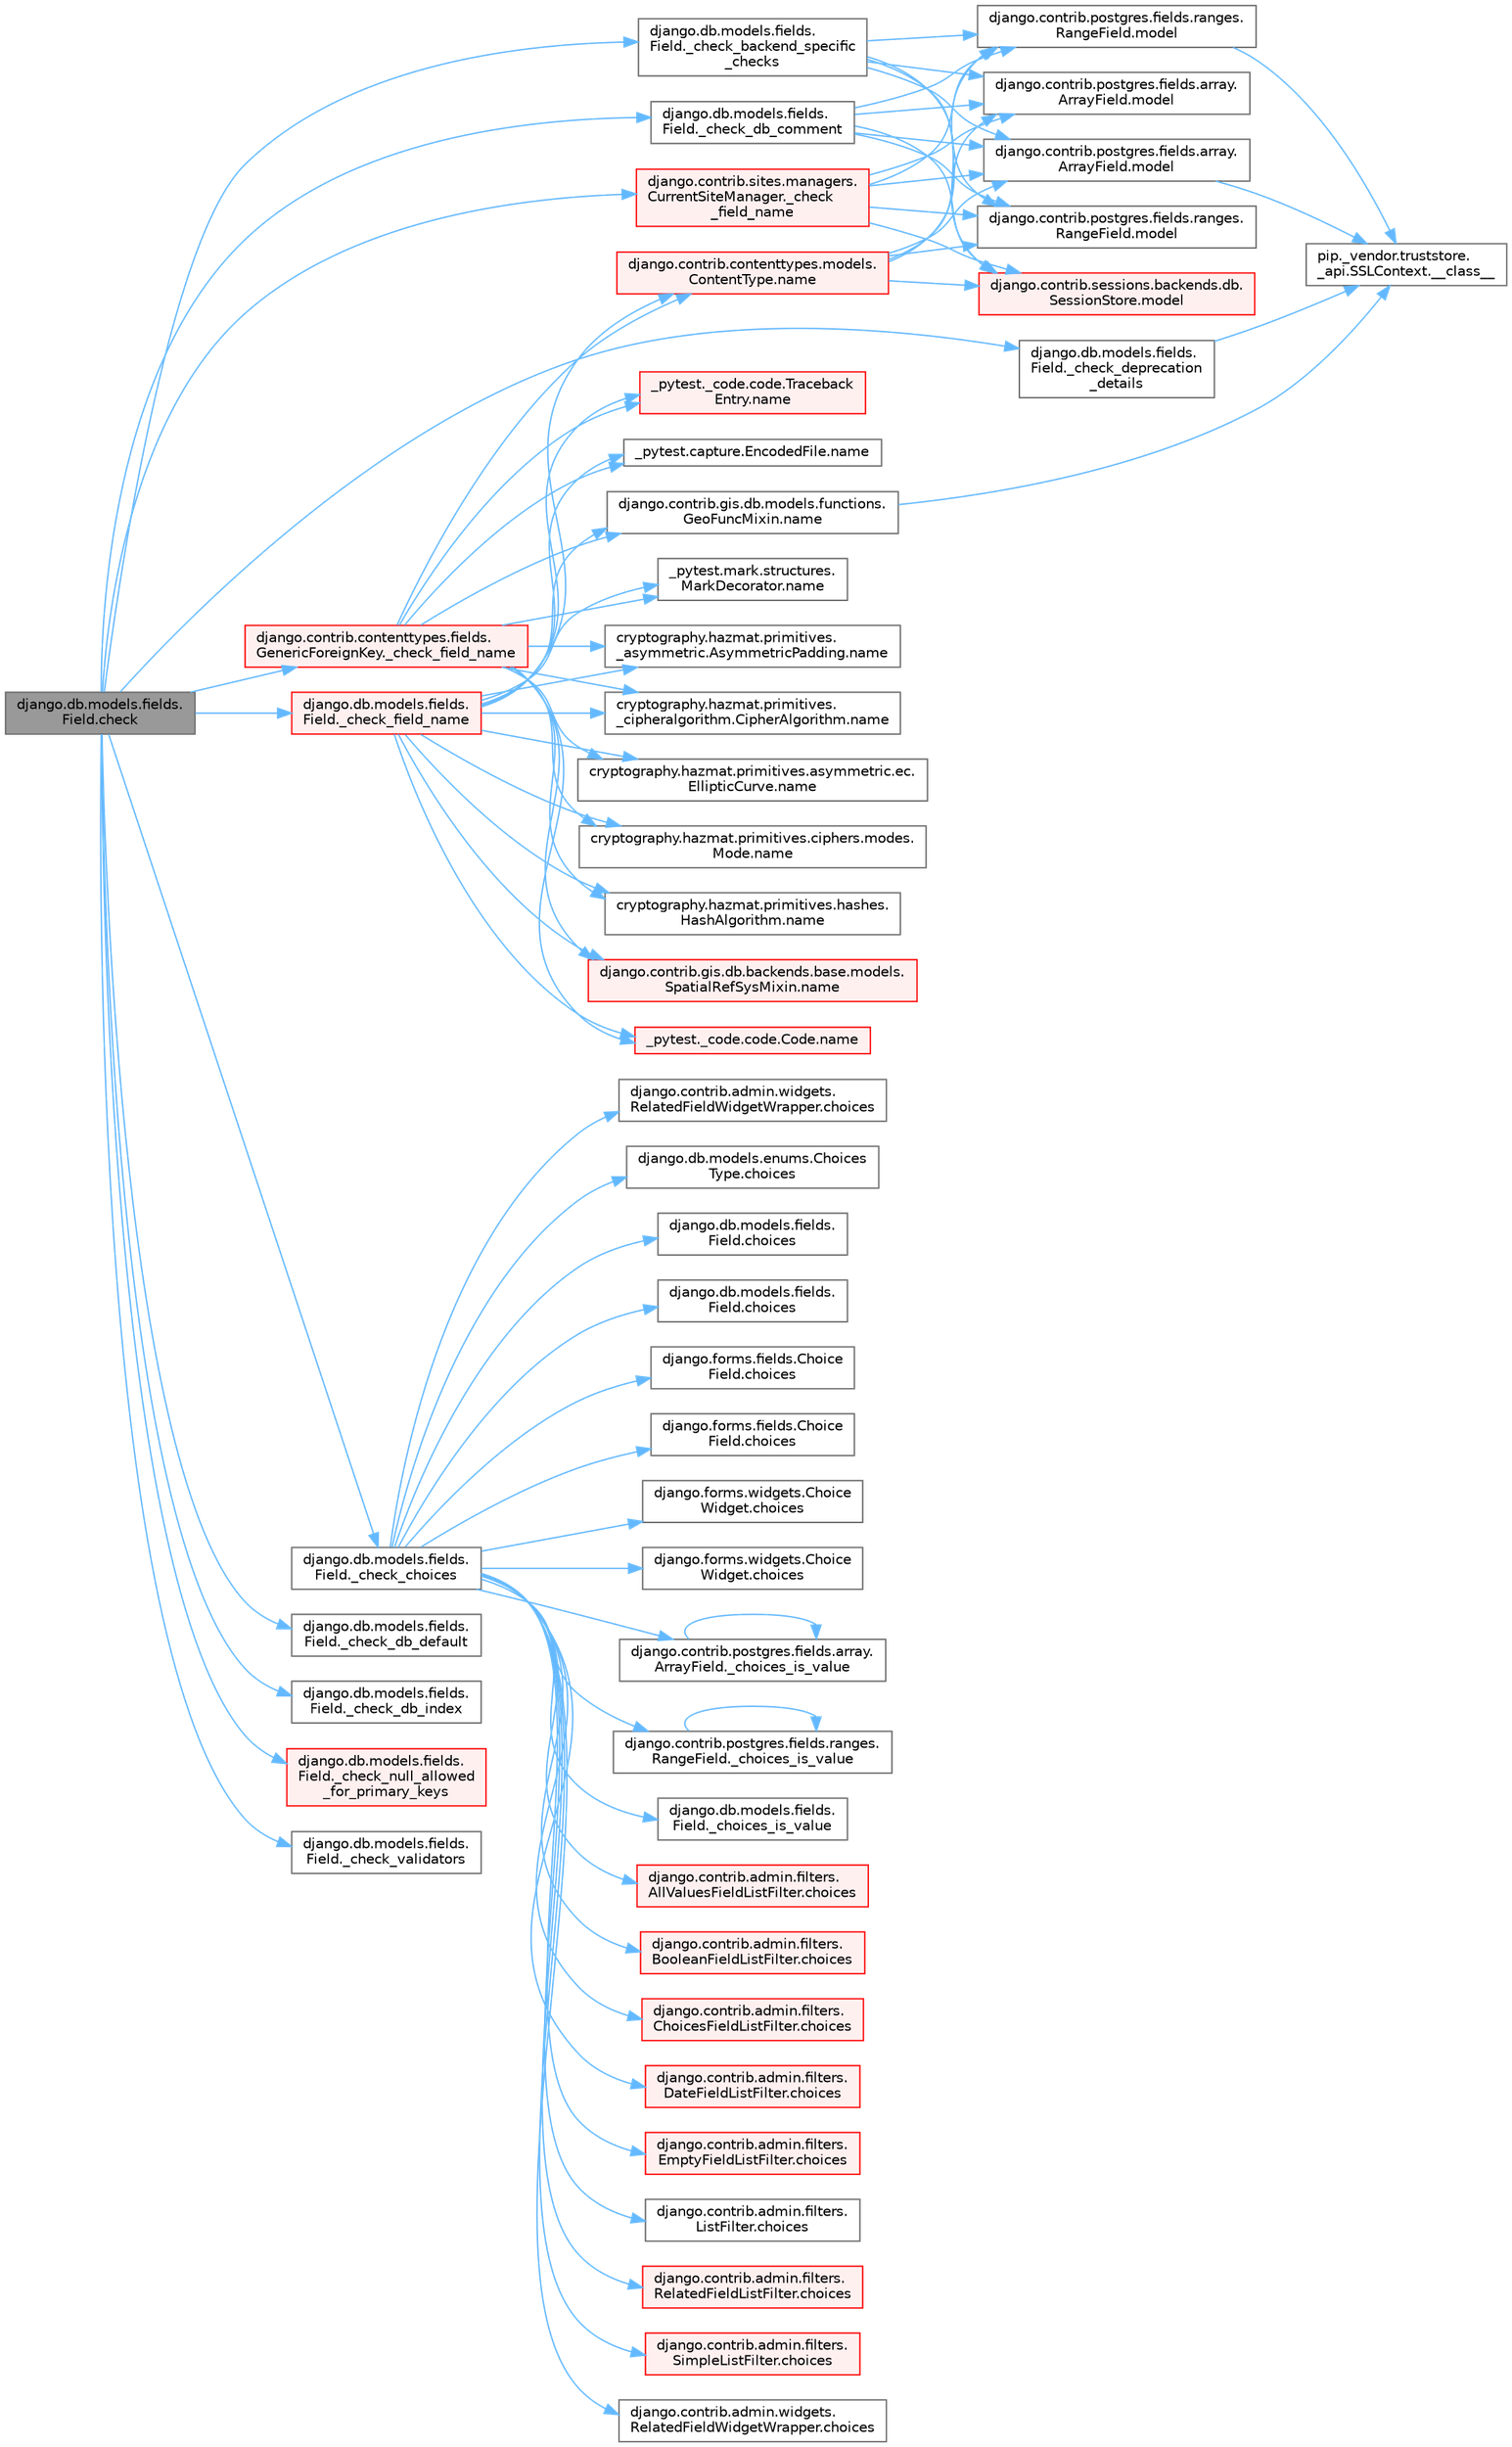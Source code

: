 digraph "django.db.models.fields.Field.check"
{
 // LATEX_PDF_SIZE
  bgcolor="transparent";
  edge [fontname=Helvetica,fontsize=10,labelfontname=Helvetica,labelfontsize=10];
  node [fontname=Helvetica,fontsize=10,shape=box,height=0.2,width=0.4];
  rankdir="LR";
  Node1 [id="Node000001",label="django.db.models.fields.\lField.check",height=0.2,width=0.4,color="gray40", fillcolor="grey60", style="filled", fontcolor="black",tooltip=" "];
  Node1 -> Node2 [id="edge1_Node000001_Node000002",color="steelblue1",style="solid",tooltip=" "];
  Node2 [id="Node000002",label="django.db.models.fields.\lField._check_backend_specific\l_checks",height=0.2,width=0.4,color="grey40", fillcolor="white", style="filled",URL="$classdjango_1_1db_1_1models_1_1fields_1_1_field.html#a2b1c866fbad8b34a7cb28782716a1d63",tooltip=" "];
  Node2 -> Node3 [id="edge2_Node000002_Node000003",color="steelblue1",style="solid",tooltip=" "];
  Node3 [id="Node000003",label="django.contrib.postgres.fields.array.\lArrayField.model",height=0.2,width=0.4,color="grey40", fillcolor="white", style="filled",URL="$classdjango_1_1contrib_1_1postgres_1_1fields_1_1array_1_1_array_field.html#a4402eef4c4784e00671c9f229481f4c1",tooltip=" "];
  Node3 -> Node4 [id="edge3_Node000003_Node000004",color="steelblue1",style="solid",tooltip=" "];
  Node4 [id="Node000004",label="pip._vendor.truststore.\l_api.SSLContext.__class__",height=0.2,width=0.4,color="grey40", fillcolor="white", style="filled",URL="$classpip_1_1__vendor_1_1truststore_1_1__api_1_1_s_s_l_context.html#a530861514f31eabaa3f513557d6e66de",tooltip=" "];
  Node2 -> Node5 [id="edge4_Node000002_Node000005",color="steelblue1",style="solid",tooltip=" "];
  Node5 [id="Node000005",label="django.contrib.postgres.fields.array.\lArrayField.model",height=0.2,width=0.4,color="grey40", fillcolor="white", style="filled",URL="$classdjango_1_1contrib_1_1postgres_1_1fields_1_1array_1_1_array_field.html#a50a2796de85f960ca282b56ef2d9446c",tooltip=" "];
  Node2 -> Node6 [id="edge5_Node000002_Node000006",color="steelblue1",style="solid",tooltip=" "];
  Node6 [id="Node000006",label="django.contrib.postgres.fields.ranges.\lRangeField.model",height=0.2,width=0.4,color="grey40", fillcolor="white", style="filled",URL="$classdjango_1_1contrib_1_1postgres_1_1fields_1_1ranges_1_1_range_field.html#aa38c2bbd1bad0c8f9b0315ee468867a2",tooltip=" "];
  Node6 -> Node4 [id="edge6_Node000006_Node000004",color="steelblue1",style="solid",tooltip=" "];
  Node2 -> Node7 [id="edge7_Node000002_Node000007",color="steelblue1",style="solid",tooltip=" "];
  Node7 [id="Node000007",label="django.contrib.postgres.fields.ranges.\lRangeField.model",height=0.2,width=0.4,color="grey40", fillcolor="white", style="filled",URL="$classdjango_1_1contrib_1_1postgres_1_1fields_1_1ranges_1_1_range_field.html#a91b36827f010affd1ff89569cf40d1af",tooltip=" "];
  Node2 -> Node8 [id="edge8_Node000002_Node000008",color="steelblue1",style="solid",tooltip=" "];
  Node8 [id="Node000008",label="django.contrib.sessions.backends.db.\lSessionStore.model",height=0.2,width=0.4,color="red", fillcolor="#FFF0F0", style="filled",URL="$classdjango_1_1contrib_1_1sessions_1_1backends_1_1db_1_1_session_store.html#af52cfb4371af389c8bd4a6780274c403",tooltip=" "];
  Node1 -> Node10 [id="edge9_Node000001_Node000010",color="steelblue1",style="solid",tooltip=" "];
  Node10 [id="Node000010",label="django.db.models.fields.\lField._check_choices",height=0.2,width=0.4,color="grey40", fillcolor="white", style="filled",URL="$classdjango_1_1db_1_1models_1_1fields_1_1_field.html#acf8bd6b9414101bc7f8649f2e0a56ec4",tooltip=" "];
  Node10 -> Node11 [id="edge10_Node000010_Node000011",color="steelblue1",style="solid",tooltip=" "];
  Node11 [id="Node000011",label="django.contrib.postgres.fields.array.\lArrayField._choices_is_value",height=0.2,width=0.4,color="grey40", fillcolor="white", style="filled",URL="$classdjango_1_1contrib_1_1postgres_1_1fields_1_1array_1_1_array_field.html#a4403c058b8a555cbcc38a5abab8e5a48",tooltip=" "];
  Node11 -> Node11 [id="edge11_Node000011_Node000011",color="steelblue1",style="solid",tooltip=" "];
  Node10 -> Node12 [id="edge12_Node000010_Node000012",color="steelblue1",style="solid",tooltip=" "];
  Node12 [id="Node000012",label="django.contrib.postgres.fields.ranges.\lRangeField._choices_is_value",height=0.2,width=0.4,color="grey40", fillcolor="white", style="filled",URL="$classdjango_1_1contrib_1_1postgres_1_1fields_1_1ranges_1_1_range_field.html#a8e8d2410497bbf292d430ee380d9820d",tooltip=" "];
  Node12 -> Node12 [id="edge13_Node000012_Node000012",color="steelblue1",style="solid",tooltip=" "];
  Node10 -> Node13 [id="edge14_Node000010_Node000013",color="steelblue1",style="solid",tooltip=" "];
  Node13 [id="Node000013",label="django.db.models.fields.\lField._choices_is_value",height=0.2,width=0.4,color="grey40", fillcolor="white", style="filled",URL="$classdjango_1_1db_1_1models_1_1fields_1_1_field.html#a83135990a660bf2abfcfeaacaa472fa2",tooltip=" "];
  Node10 -> Node14 [id="edge15_Node000010_Node000014",color="steelblue1",style="solid",tooltip=" "];
  Node14 [id="Node000014",label="django.contrib.admin.filters.\lAllValuesFieldListFilter.choices",height=0.2,width=0.4,color="red", fillcolor="#FFF0F0", style="filled",URL="$classdjango_1_1contrib_1_1admin_1_1filters_1_1_all_values_field_list_filter.html#a99e8923345ff19f702672dc4c75dfe11",tooltip=" "];
  Node10 -> Node16 [id="edge16_Node000010_Node000016",color="steelblue1",style="solid",tooltip=" "];
  Node16 [id="Node000016",label="django.contrib.admin.filters.\lBooleanFieldListFilter.choices",height=0.2,width=0.4,color="red", fillcolor="#FFF0F0", style="filled",URL="$classdjango_1_1contrib_1_1admin_1_1filters_1_1_boolean_field_list_filter.html#a20dc3993fd25e8fbdc6fba608b057b1b",tooltip=" "];
  Node10 -> Node262 [id="edge17_Node000010_Node000262",color="steelblue1",style="solid",tooltip=" "];
  Node262 [id="Node000262",label="django.contrib.admin.filters.\lChoicesFieldListFilter.choices",height=0.2,width=0.4,color="red", fillcolor="#FFF0F0", style="filled",URL="$classdjango_1_1contrib_1_1admin_1_1filters_1_1_choices_field_list_filter.html#a2bf42c25d0b40a9488b8a97b50451916",tooltip=" "];
  Node10 -> Node263 [id="edge18_Node000010_Node000263",color="steelblue1",style="solid",tooltip=" "];
  Node263 [id="Node000263",label="django.contrib.admin.filters.\lDateFieldListFilter.choices",height=0.2,width=0.4,color="red", fillcolor="#FFF0F0", style="filled",URL="$classdjango_1_1contrib_1_1admin_1_1filters_1_1_date_field_list_filter.html#a32fb521f5b579ff91b9fd5c6f40c43e4",tooltip=" "];
  Node10 -> Node1886 [id="edge19_Node000010_Node001886",color="steelblue1",style="solid",tooltip=" "];
  Node1886 [id="Node001886",label="django.contrib.admin.filters.\lEmptyFieldListFilter.choices",height=0.2,width=0.4,color="red", fillcolor="#FFF0F0", style="filled",URL="$classdjango_1_1contrib_1_1admin_1_1filters_1_1_empty_field_list_filter.html#a0e57cff271f964a339f5ab9425c6c88b",tooltip=" "];
  Node10 -> Node1887 [id="edge20_Node000010_Node001887",color="steelblue1",style="solid",tooltip=" "];
  Node1887 [id="Node001887",label="django.contrib.admin.filters.\lListFilter.choices",height=0.2,width=0.4,color="grey40", fillcolor="white", style="filled",URL="$classdjango_1_1contrib_1_1admin_1_1filters_1_1_list_filter.html#a0def94a58b6468e4d1e561a3fc88fb72",tooltip=" "];
  Node10 -> Node1888 [id="edge21_Node000010_Node001888",color="steelblue1",style="solid",tooltip=" "];
  Node1888 [id="Node001888",label="django.contrib.admin.filters.\lRelatedFieldListFilter.choices",height=0.2,width=0.4,color="red", fillcolor="#FFF0F0", style="filled",URL="$classdjango_1_1contrib_1_1admin_1_1filters_1_1_related_field_list_filter.html#afe22ed02e8705e58fccb7eb0e20968ee",tooltip=" "];
  Node10 -> Node1890 [id="edge22_Node000010_Node001890",color="steelblue1",style="solid",tooltip=" "];
  Node1890 [id="Node001890",label="django.contrib.admin.filters.\lSimpleListFilter.choices",height=0.2,width=0.4,color="red", fillcolor="#FFF0F0", style="filled",URL="$classdjango_1_1contrib_1_1admin_1_1filters_1_1_simple_list_filter.html#a78c6d86dc920875f1170f747e043f50d",tooltip=" "];
  Node10 -> Node1891 [id="edge23_Node000010_Node001891",color="steelblue1",style="solid",tooltip=" "];
  Node1891 [id="Node001891",label="django.contrib.admin.widgets.\lRelatedFieldWidgetWrapper.choices",height=0.2,width=0.4,color="grey40", fillcolor="white", style="filled",URL="$classdjango_1_1contrib_1_1admin_1_1widgets_1_1_related_field_widget_wrapper.html#aeced2a61fc531044e13cb6a4c1ed45cd",tooltip=" "];
  Node10 -> Node1892 [id="edge24_Node000010_Node001892",color="steelblue1",style="solid",tooltip=" "];
  Node1892 [id="Node001892",label="django.contrib.admin.widgets.\lRelatedFieldWidgetWrapper.choices",height=0.2,width=0.4,color="grey40", fillcolor="white", style="filled",URL="$classdjango_1_1contrib_1_1admin_1_1widgets_1_1_related_field_widget_wrapper.html#a7e54d1253fb4786cf6a0c54ad0fb25a9",tooltip=" "];
  Node10 -> Node1893 [id="edge25_Node000010_Node001893",color="steelblue1",style="solid",tooltip=" "];
  Node1893 [id="Node001893",label="django.db.models.enums.Choices\lType.choices",height=0.2,width=0.4,color="grey40", fillcolor="white", style="filled",URL="$classdjango_1_1db_1_1models_1_1enums_1_1_choices_type.html#a55dfc8a93e5bbfe3e968934e10285c66",tooltip=" "];
  Node10 -> Node1894 [id="edge26_Node000010_Node001894",color="steelblue1",style="solid",tooltip=" "];
  Node1894 [id="Node001894",label="django.db.models.fields.\lField.choices",height=0.2,width=0.4,color="grey40", fillcolor="white", style="filled",URL="$classdjango_1_1db_1_1models_1_1fields_1_1_field.html#a143dc52f22281ae358bbd1b1b82ae15c",tooltip=" "];
  Node10 -> Node1895 [id="edge27_Node000010_Node001895",color="steelblue1",style="solid",tooltip=" "];
  Node1895 [id="Node001895",label="django.db.models.fields.\lField.choices",height=0.2,width=0.4,color="grey40", fillcolor="white", style="filled",URL="$classdjango_1_1db_1_1models_1_1fields_1_1_field.html#adb0f096c821d3b85926dac0aa1a489d1",tooltip=" "];
  Node10 -> Node1896 [id="edge28_Node000010_Node001896",color="steelblue1",style="solid",tooltip=" "];
  Node1896 [id="Node001896",label="django.forms.fields.Choice\lField.choices",height=0.2,width=0.4,color="grey40", fillcolor="white", style="filled",URL="$classdjango_1_1forms_1_1fields_1_1_choice_field.html#a85e97602b71e543a85e86565a0f1fd13",tooltip=" "];
  Node10 -> Node1897 [id="edge29_Node000010_Node001897",color="steelblue1",style="solid",tooltip=" "];
  Node1897 [id="Node001897",label="django.forms.fields.Choice\lField.choices",height=0.2,width=0.4,color="grey40", fillcolor="white", style="filled",URL="$classdjango_1_1forms_1_1fields_1_1_choice_field.html#aa34f435849c615fa71db57f091708cb1",tooltip=" "];
  Node10 -> Node1898 [id="edge30_Node000010_Node001898",color="steelblue1",style="solid",tooltip=" "];
  Node1898 [id="Node001898",label="django.forms.widgets.Choice\lWidget.choices",height=0.2,width=0.4,color="grey40", fillcolor="white", style="filled",URL="$classdjango_1_1forms_1_1widgets_1_1_choice_widget.html#aebe74cf95f704cb39a8308a091ee0fc7",tooltip=" "];
  Node10 -> Node1899 [id="edge31_Node000010_Node001899",color="steelblue1",style="solid",tooltip=" "];
  Node1899 [id="Node001899",label="django.forms.widgets.Choice\lWidget.choices",height=0.2,width=0.4,color="grey40", fillcolor="white", style="filled",URL="$classdjango_1_1forms_1_1widgets_1_1_choice_widget.html#a47422284354f8bc5797544e76c39b27f",tooltip=" "];
  Node1 -> Node4519 [id="edge32_Node000001_Node004519",color="steelblue1",style="solid",tooltip=" "];
  Node4519 [id="Node004519",label="django.db.models.fields.\lField._check_db_comment",height=0.2,width=0.4,color="grey40", fillcolor="white", style="filled",URL="$classdjango_1_1db_1_1models_1_1fields_1_1_field.html#ab8ed4ded499f76ed34380b236b0c9599",tooltip=" "];
  Node4519 -> Node3 [id="edge33_Node004519_Node000003",color="steelblue1",style="solid",tooltip=" "];
  Node4519 -> Node5 [id="edge34_Node004519_Node000005",color="steelblue1",style="solid",tooltip=" "];
  Node4519 -> Node6 [id="edge35_Node004519_Node000006",color="steelblue1",style="solid",tooltip=" "];
  Node4519 -> Node7 [id="edge36_Node004519_Node000007",color="steelblue1",style="solid",tooltip=" "];
  Node4519 -> Node8 [id="edge37_Node004519_Node000008",color="steelblue1",style="solid",tooltip=" "];
  Node1 -> Node4520 [id="edge38_Node000001_Node004520",color="steelblue1",style="solid",tooltip=" "];
  Node4520 [id="Node004520",label="django.db.models.fields.\lField._check_db_default",height=0.2,width=0.4,color="grey40", fillcolor="white", style="filled",URL="$classdjango_1_1db_1_1models_1_1fields_1_1_field.html#aff06b188c5cff70070bf994d0fc8d1a3",tooltip=" "];
  Node1 -> Node4521 [id="edge39_Node000001_Node004521",color="steelblue1",style="solid",tooltip=" "];
  Node4521 [id="Node004521",label="django.db.models.fields.\lField._check_db_index",height=0.2,width=0.4,color="grey40", fillcolor="white", style="filled",URL="$classdjango_1_1db_1_1models_1_1fields_1_1_field.html#a68c6b081bc3d614f88a7a2ceca6d615d",tooltip=" "];
  Node1 -> Node4522 [id="edge40_Node000001_Node004522",color="steelblue1",style="solid",tooltip=" "];
  Node4522 [id="Node004522",label="django.db.models.fields.\lField._check_deprecation\l_details",height=0.2,width=0.4,color="grey40", fillcolor="white", style="filled",URL="$classdjango_1_1db_1_1models_1_1fields_1_1_field.html#a23a49e6d12f47ba4dffffb328df83fc2",tooltip=" "];
  Node4522 -> Node4 [id="edge41_Node004522_Node000004",color="steelblue1",style="solid",tooltip=" "];
  Node1 -> Node784 [id="edge42_Node000001_Node000784",color="steelblue1",style="solid",tooltip=" "];
  Node784 [id="Node000784",label="django.contrib.contenttypes.fields.\lGenericForeignKey._check_field_name",height=0.2,width=0.4,color="red", fillcolor="#FFF0F0", style="filled",URL="$classdjango_1_1contrib_1_1contenttypes_1_1fields_1_1_generic_foreign_key.html#aa229fc8b7e9a8da1849539e0973928a3",tooltip=" "];
  Node784 -> Node359 [id="edge43_Node000784_Node000359",color="steelblue1",style="solid",tooltip=" "];
  Node359 [id="Node000359",label="_pytest._code.code.Code.name",height=0.2,width=0.4,color="red", fillcolor="#FFF0F0", style="filled",URL="$class__pytest_1_1__code_1_1code_1_1_code.html#a1f3cbc53ca6df4a1bab12183694b6e78",tooltip=" "];
  Node784 -> Node360 [id="edge44_Node000784_Node000360",color="steelblue1",style="solid",tooltip=" "];
  Node360 [id="Node000360",label="_pytest._code.code.Traceback\lEntry.name",height=0.2,width=0.4,color="red", fillcolor="#FFF0F0", style="filled",URL="$class__pytest_1_1__code_1_1code_1_1_traceback_entry.html#a106b95c0753f41669fbfb8ee4c11ad3d",tooltip=" "];
  Node784 -> Node362 [id="edge45_Node000784_Node000362",color="steelblue1",style="solid",tooltip=" "];
  Node362 [id="Node000362",label="_pytest.capture.EncodedFile.name",height=0.2,width=0.4,color="grey40", fillcolor="white", style="filled",URL="$class__pytest_1_1capture_1_1_encoded_file.html#a738c73b5de21c7261d9e51f71e4f0397",tooltip=" "];
  Node784 -> Node363 [id="edge46_Node000784_Node000363",color="steelblue1",style="solid",tooltip=" "];
  Node363 [id="Node000363",label="_pytest.mark.structures.\lMarkDecorator.name",height=0.2,width=0.4,color="grey40", fillcolor="white", style="filled",URL="$class__pytest_1_1mark_1_1structures_1_1_mark_decorator.html#ae8f66760cda125450e0e3bd38689c72f",tooltip=" "];
  Node784 -> Node364 [id="edge47_Node000784_Node000364",color="steelblue1",style="solid",tooltip=" "];
  Node364 [id="Node000364",label="cryptography.hazmat.primitives.\l_asymmetric.AsymmetricPadding.name",height=0.2,width=0.4,color="grey40", fillcolor="white", style="filled",URL="$classcryptography_1_1hazmat_1_1primitives_1_1__asymmetric_1_1_asymmetric_padding.html#a8f72e8284cb336861a873ed5ce0e39b5",tooltip=" "];
  Node784 -> Node365 [id="edge48_Node000784_Node000365",color="steelblue1",style="solid",tooltip=" "];
  Node365 [id="Node000365",label="cryptography.hazmat.primitives.\l_cipheralgorithm.CipherAlgorithm.name",height=0.2,width=0.4,color="grey40", fillcolor="white", style="filled",URL="$classcryptography_1_1hazmat_1_1primitives_1_1__cipheralgorithm_1_1_cipher_algorithm.html#a50567a5c3388450ab7aa883ab34a1ac7",tooltip=" "];
  Node784 -> Node366 [id="edge49_Node000784_Node000366",color="steelblue1",style="solid",tooltip=" "];
  Node366 [id="Node000366",label="cryptography.hazmat.primitives.asymmetric.ec.\lEllipticCurve.name",height=0.2,width=0.4,color="grey40", fillcolor="white", style="filled",URL="$classcryptography_1_1hazmat_1_1primitives_1_1asymmetric_1_1ec_1_1_elliptic_curve.html#a2775c4e945309a6c7ea33dace1698a60",tooltip=" "];
  Node784 -> Node367 [id="edge50_Node000784_Node000367",color="steelblue1",style="solid",tooltip=" "];
  Node367 [id="Node000367",label="cryptography.hazmat.primitives.ciphers.modes.\lMode.name",height=0.2,width=0.4,color="grey40", fillcolor="white", style="filled",URL="$classcryptography_1_1hazmat_1_1primitives_1_1ciphers_1_1modes_1_1_mode.html#a99d93fd1370a2abbb5bb5cffbd5ff0f7",tooltip=" "];
  Node784 -> Node368 [id="edge51_Node000784_Node000368",color="steelblue1",style="solid",tooltip=" "];
  Node368 [id="Node000368",label="cryptography.hazmat.primitives.hashes.\lHashAlgorithm.name",height=0.2,width=0.4,color="grey40", fillcolor="white", style="filled",URL="$classcryptography_1_1hazmat_1_1primitives_1_1hashes_1_1_hash_algorithm.html#a42c7e1582d9b46a015774af9e5cbbb0b",tooltip=" "];
  Node784 -> Node369 [id="edge52_Node000784_Node000369",color="steelblue1",style="solid",tooltip=" "];
  Node369 [id="Node000369",label="django.contrib.contenttypes.models.\lContentType.name",height=0.2,width=0.4,color="red", fillcolor="#FFF0F0", style="filled",URL="$classdjango_1_1contrib_1_1contenttypes_1_1models_1_1_content_type.html#a305b62f56597bb2e4823dcf5e6ccdcf8",tooltip=" "];
  Node369 -> Node3 [id="edge53_Node000369_Node000003",color="steelblue1",style="solid",tooltip=" "];
  Node369 -> Node5 [id="edge54_Node000369_Node000005",color="steelblue1",style="solid",tooltip=" "];
  Node369 -> Node6 [id="edge55_Node000369_Node000006",color="steelblue1",style="solid",tooltip=" "];
  Node369 -> Node7 [id="edge56_Node000369_Node000007",color="steelblue1",style="solid",tooltip=" "];
  Node369 -> Node8 [id="edge57_Node000369_Node000008",color="steelblue1",style="solid",tooltip=" "];
  Node784 -> Node371 [id="edge58_Node000784_Node000371",color="steelblue1",style="solid",tooltip=" "];
  Node371 [id="Node000371",label="django.contrib.gis.db.backends.base.models.\lSpatialRefSysMixin.name",height=0.2,width=0.4,color="red", fillcolor="#FFF0F0", style="filled",URL="$classdjango_1_1contrib_1_1gis_1_1db_1_1backends_1_1base_1_1models_1_1_spatial_ref_sys_mixin.html#a56fe36e786b49160249395f453dd1cab",tooltip=" "];
  Node784 -> Node372 [id="edge59_Node000784_Node000372",color="steelblue1",style="solid",tooltip=" "];
  Node372 [id="Node000372",label="django.contrib.gis.db.models.functions.\lGeoFuncMixin.name",height=0.2,width=0.4,color="grey40", fillcolor="white", style="filled",URL="$classdjango_1_1contrib_1_1gis_1_1db_1_1models_1_1functions_1_1_geo_func_mixin.html#adeeb6b2c9db337396468712e919af622",tooltip=" "];
  Node372 -> Node4 [id="edge60_Node000372_Node000004",color="steelblue1",style="solid",tooltip=" "];
  Node1 -> Node1477 [id="edge61_Node000001_Node001477",color="steelblue1",style="solid",tooltip=" "];
  Node1477 [id="Node001477",label="django.contrib.sites.managers.\lCurrentSiteManager._check\l_field_name",height=0.2,width=0.4,color="red", fillcolor="#FFF0F0", style="filled",URL="$classdjango_1_1contrib_1_1sites_1_1managers_1_1_current_site_manager.html#a6b38540b60f8767d02f066b9792d84ba",tooltip=" "];
  Node1477 -> Node3 [id="edge62_Node001477_Node000003",color="steelblue1",style="solid",tooltip=" "];
  Node1477 -> Node5 [id="edge63_Node001477_Node000005",color="steelblue1",style="solid",tooltip=" "];
  Node1477 -> Node6 [id="edge64_Node001477_Node000006",color="steelblue1",style="solid",tooltip=" "];
  Node1477 -> Node7 [id="edge65_Node001477_Node000007",color="steelblue1",style="solid",tooltip=" "];
  Node1477 -> Node8 [id="edge66_Node001477_Node000008",color="steelblue1",style="solid",tooltip=" "];
  Node1 -> Node1478 [id="edge67_Node000001_Node001478",color="steelblue1",style="solid",tooltip=" "];
  Node1478 [id="Node001478",label="django.db.models.fields.\lField._check_field_name",height=0.2,width=0.4,color="red", fillcolor="#FFF0F0", style="filled",URL="$classdjango_1_1db_1_1models_1_1fields_1_1_field.html#a39aa6a19314184575a4626926930a5f6",tooltip=" "];
  Node1478 -> Node359 [id="edge68_Node001478_Node000359",color="steelblue1",style="solid",tooltip=" "];
  Node1478 -> Node360 [id="edge69_Node001478_Node000360",color="steelblue1",style="solid",tooltip=" "];
  Node1478 -> Node362 [id="edge70_Node001478_Node000362",color="steelblue1",style="solid",tooltip=" "];
  Node1478 -> Node363 [id="edge71_Node001478_Node000363",color="steelblue1",style="solid",tooltip=" "];
  Node1478 -> Node364 [id="edge72_Node001478_Node000364",color="steelblue1",style="solid",tooltip=" "];
  Node1478 -> Node365 [id="edge73_Node001478_Node000365",color="steelblue1",style="solid",tooltip=" "];
  Node1478 -> Node366 [id="edge74_Node001478_Node000366",color="steelblue1",style="solid",tooltip=" "];
  Node1478 -> Node367 [id="edge75_Node001478_Node000367",color="steelblue1",style="solid",tooltip=" "];
  Node1478 -> Node368 [id="edge76_Node001478_Node000368",color="steelblue1",style="solid",tooltip=" "];
  Node1478 -> Node369 [id="edge77_Node001478_Node000369",color="steelblue1",style="solid",tooltip=" "];
  Node1478 -> Node371 [id="edge78_Node001478_Node000371",color="steelblue1",style="solid",tooltip=" "];
  Node1478 -> Node372 [id="edge79_Node001478_Node000372",color="steelblue1",style="solid",tooltip=" "];
  Node1 -> Node4523 [id="edge80_Node000001_Node004523",color="steelblue1",style="solid",tooltip=" "];
  Node4523 [id="Node004523",label="django.db.models.fields.\lField._check_null_allowed\l_for_primary_keys",height=0.2,width=0.4,color="red", fillcolor="#FFF0F0", style="filled",URL="$classdjango_1_1db_1_1models_1_1fields_1_1_field.html#a876d969a89c12b864ca36cfc264e1c2f",tooltip=" "];
  Node1 -> Node4524 [id="edge81_Node000001_Node004524",color="steelblue1",style="solid",tooltip=" "];
  Node4524 [id="Node004524",label="django.db.models.fields.\lField._check_validators",height=0.2,width=0.4,color="grey40", fillcolor="white", style="filled",URL="$classdjango_1_1db_1_1models_1_1fields_1_1_field.html#a7c1fbb2f2ec3dd5406badce9177eef8a",tooltip=" "];
}
